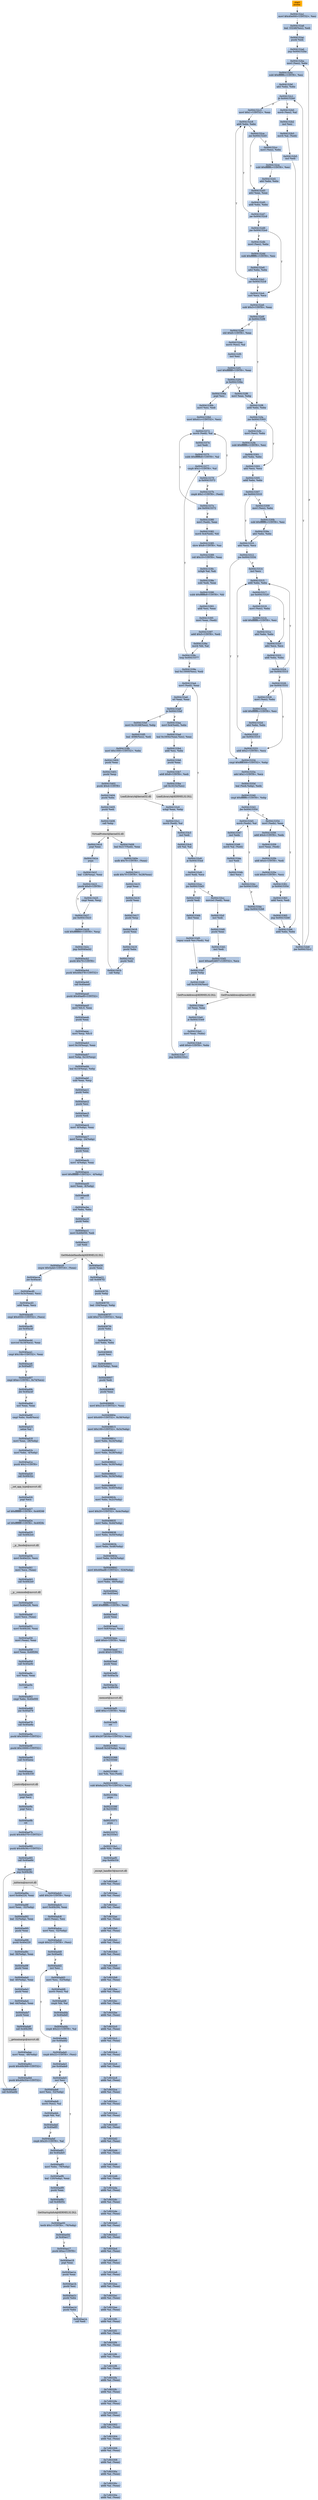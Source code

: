 digraph G {
node[shape=rectangle,style=filled,fillcolor=lightsteelblue,color=lightsteelblue]
bgcolor="transparent"
a0x004152a0pusha_[label="start\npusha ",fillcolor="orange",color="lightgrey"];
a0x004152a1movl_0x40e000UINT32_esi[label="0x004152a1\nmovl $0x40e000<UINT32>, %esi"];
a0x004152a6leal__53248esi__edi[label="0x004152a6\nleal -53248(%esi), %edi"];
a0x004152acpushl_edi[label="0x004152ac\npushl %edi"];
a0x004152adjmp_0x004152ba[label="0x004152ad\njmp 0x004152ba"];
a0x004152bamovl_esi__ebx[label="0x004152ba\nmovl (%esi), %ebx"];
a0x004152bcsubl_0xfffffffcUINT8_esi[label="0x004152bc\nsubl $0xfffffffc<UINT8>, %esi"];
a0x004152bfadcl_ebx_ebx[label="0x004152bf\nadcl %ebx, %ebx"];
a0x004152c1jb_0x004152b0[label="0x004152c1\njb 0x004152b0"];
a0x004152b0movb_esi__al[label="0x004152b0\nmovb (%esi), %al"];
a0x004152b2incl_esi[label="0x004152b2\nincl %esi"];
a0x004152b3movb_al_edi_[label="0x004152b3\nmovb %al, (%edi)"];
a0x004152b5incl_edi[label="0x004152b5\nincl %edi"];
a0x004152b6addl_ebx_ebx[label="0x004152b6\naddl %ebx, %ebx"];
a0x004152b8jne_0x004152c1[label="0x004152b8\njne 0x004152c1"];
a0x004152c3movl_0x1UINT32_eax[label="0x004152c3\nmovl $0x1<UINT32>, %eax"];
a0x004152c8addl_ebx_ebx[label="0x004152c8\naddl %ebx, %ebx"];
a0x004152cajne_0x004152d3[label="0x004152ca\njne 0x004152d3"];
a0x004152d3adcl_eax_eax[label="0x004152d3\nadcl %eax, %eax"];
a0x004152d5addl_ebx_ebx[label="0x004152d5\naddl %ebx, %ebx"];
a0x004152d7jae_0x004152c8[label="0x004152d7\njae 0x004152c8"];
a0x004152d9jne_0x004152e4[label="0x004152d9\njne 0x004152e4"];
a0x004152e4xorl_ecx_ecx[label="0x004152e4\nxorl %ecx, %ecx"];
a0x004152e6subl_0x3UINT8_eax[label="0x004152e6\nsubl $0x3<UINT8>, %eax"];
a0x004152e9jb_0x004152f8[label="0x004152e9\njb 0x004152f8"];
a0x004152ebshll_0x8UINT8_eax[label="0x004152eb\nshll $0x8<UINT8>, %eax"];
a0x004152eemovb_esi__al[label="0x004152ee\nmovb (%esi), %al"];
a0x004152f0incl_esi[label="0x004152f0\nincl %esi"];
a0x004152f1xorl_0xffffffffUINT8_eax[label="0x004152f1\nxorl $0xffffffff<UINT8>, %eax"];
a0x004152f4je_0x0041536a[label="0x004152f4\nje 0x0041536a"];
a0x004152f6movl_eax_ebp[label="0x004152f6\nmovl %eax, %ebp"];
a0x004152f8addl_ebx_ebx[label="0x004152f8\naddl %ebx, %ebx"];
a0x004152fajne_0x00415303[label="0x004152fa\njne 0x00415303"];
a0x00415303adcl_ecx_ecx[label="0x00415303\nadcl %ecx, %ecx"];
a0x00415305addl_ebx_ebx[label="0x00415305\naddl %ebx, %ebx"];
a0x00415307jne_0x00415310[label="0x00415307\njne 0x00415310"];
a0x00415310adcl_ecx_ecx[label="0x00415310\nadcl %ecx, %ecx"];
a0x00415312jne_0x00415334[label="0x00415312\njne 0x00415334"];
a0x00415334cmpl_0xfffff300UINT32_ebp[label="0x00415334\ncmpl $0xfffff300<UINT32>, %ebp"];
a0x0041533aadcl_0x1UINT8_ecx[label="0x0041533a\nadcl $0x1<UINT8>, %ecx"];
a0x0041533dleal_ediebp__edx[label="0x0041533d\nleal (%edi,%ebp), %edx"];
a0x00415340cmpl_0xfffffffcUINT8_ebp[label="0x00415340\ncmpl $0xfffffffc<UINT8>, %ebp"];
a0x00415343jbe_0x00415354[label="0x00415343\njbe 0x00415354"];
a0x00415354movl_edx__eax[label="0x00415354\nmovl (%edx), %eax"];
a0x00415356addl_0x4UINT8_edx[label="0x00415356\naddl $0x4<UINT8>, %edx"];
a0x00415359movl_eax_edi_[label="0x00415359\nmovl %eax, (%edi)"];
a0x0041535baddl_0x4UINT8_edi[label="0x0041535b\naddl $0x4<UINT8>, %edi"];
a0x0041535esubl_0x4UINT8_ecx[label="0x0041535e\nsubl $0x4<UINT8>, %ecx"];
a0x00415361ja_0x00415354[label="0x00415361\nja 0x00415354"];
a0x00415363addl_ecx_edi[label="0x00415363\naddl %ecx, %edi"];
a0x00415365jmp_0x004152b6[label="0x00415365\njmp 0x004152b6"];
a0x00415309movl_esi__ebx[label="0x00415309\nmovl (%esi), %ebx"];
a0x0041530bsubl_0xfffffffcUINT8_esi[label="0x0041530b\nsubl $0xfffffffc<UINT8>, %esi"];
a0x0041530eadcl_ebx_ebx[label="0x0041530e\nadcl %ebx, %ebx"];
a0x004152ccmovl_esi__ebx[label="0x004152cc\nmovl (%esi), %ebx"];
a0x004152cesubl_0xfffffffcUINT8_esi[label="0x004152ce\nsubl $0xfffffffc<UINT8>, %esi"];
a0x004152d1adcl_ebx_ebx[label="0x004152d1\nadcl %ebx, %ebx"];
a0x00415314incl_ecx[label="0x00415314\nincl %ecx"];
a0x00415315addl_ebx_ebx[label="0x00415315\naddl %ebx, %ebx"];
a0x00415317jne_0x00415320[label="0x00415317\njne 0x00415320"];
a0x00415320adcl_ecx_ecx[label="0x00415320\nadcl %ecx, %ecx"];
a0x00415322addl_ebx_ebx[label="0x00415322\naddl %ebx, %ebx"];
a0x00415324jae_0x00415315[label="0x00415324\njae 0x00415315"];
a0x00415326jne_0x00415331[label="0x00415326\njne 0x00415331"];
a0x00415331addl_0x2UINT8_ecx[label="0x00415331\naddl $0x2<UINT8>, %ecx"];
a0x004152dbmovl_esi__ebx[label="0x004152db\nmovl (%esi), %ebx"];
a0x004152ddsubl_0xfffffffcUINT8_esi[label="0x004152dd\nsubl $0xfffffffc<UINT8>, %esi"];
a0x004152e0adcl_ebx_ebx[label="0x004152e0\nadcl %ebx, %ebx"];
a0x004152e2jae_0x004152c8[label="0x004152e2\njae 0x004152c8"];
a0x00415319movl_esi__ebx[label="0x00415319\nmovl (%esi), %ebx"];
a0x0041531bsubl_0xfffffffcUINT8_esi[label="0x0041531b\nsubl $0xfffffffc<UINT8>, %esi"];
a0x0041531eadcl_ebx_ebx[label="0x0041531e\nadcl %ebx, %ebx"];
a0x004152fcmovl_esi__ebx[label="0x004152fc\nmovl (%esi), %ebx"];
a0x004152fesubl_0xfffffffcUINT8_esi[label="0x004152fe\nsubl $0xfffffffc<UINT8>, %esi"];
a0x00415301adcl_ebx_ebx[label="0x00415301\nadcl %ebx, %ebx"];
a0x00415328movl_esi__ebx[label="0x00415328\nmovl (%esi), %ebx"];
a0x0041532asubl_0xfffffffcUINT8_esi[label="0x0041532a\nsubl $0xfffffffc<UINT8>, %esi"];
a0x0041532dadcl_ebx_ebx[label="0x0041532d\nadcl %ebx, %ebx"];
a0x0041532fjae_0x00415315[label="0x0041532f\njae 0x00415315"];
a0x00415345movb_edx__al[label="0x00415345\nmovb (%edx), %al"];
a0x00415347incl_edx[label="0x00415347\nincl %edx"];
a0x00415348movb_al_edi_[label="0x00415348\nmovb %al, (%edi)"];
a0x0041534aincl_edi[label="0x0041534a\nincl %edi"];
a0x0041534bdecl_ecx[label="0x0041534b\ndecl %ecx"];
a0x0041534cjne_0x00415345[label="0x0041534c\njne 0x00415345"];
a0x0041534ejmp_0x004152b6[label="0x0041534e\njmp 0x004152b6"];
a0x0041536apopl_esi[label="0x0041536a\npopl %esi"];
a0x0041536bmovl_esi_edi[label="0x0041536b\nmovl %esi, %edi"];
a0x0041536dmovl_0x41cUINT32_ecx[label="0x0041536d\nmovl $0x41c<UINT32>, %ecx"];
a0x00415372movb_edi__al[label="0x00415372\nmovb (%edi), %al"];
a0x00415374incl_edi[label="0x00415374\nincl %edi"];
a0x00415375subb_0xffffffe8UINT8_al[label="0x00415375\nsubb $0xffffffe8<UINT8>, %al"];
a0x00415377cmpb_0x1UINT8_al[label="0x00415377\ncmpb $0x1<UINT8>, %al"];
a0x00415379ja_0x00415372[label="0x00415379\nja 0x00415372"];
a0x0041537bcmpb_0x1UINT8_edi_[label="0x0041537b\ncmpb $0x1<UINT8>, (%edi)"];
a0x0041537ejne_0x00415372[label="0x0041537e\njne 0x00415372"];
a0x00415380movl_edi__eax[label="0x00415380\nmovl (%edi), %eax"];
a0x00415382movb_0x4edi__bl[label="0x00415382\nmovb 0x4(%edi), %bl"];
a0x00415385shrw_0x8UINT8_ax[label="0x00415385\nshrw $0x8<UINT8>, %ax"];
a0x00415389roll_0x10UINT8_eax[label="0x00415389\nroll $0x10<UINT8>, %eax"];
a0x0041538cxchgb_al_ah[label="0x0041538c\nxchgb %al, %ah"];
a0x0041538esubl_edi_eax[label="0x0041538e\nsubl %edi, %eax"];
a0x00415390subb_0xffffffe8UINT8_bl[label="0x00415390\nsubb $0xffffffe8<UINT8>, %bl"];
a0x00415393addl_esi_eax[label="0x00415393\naddl %esi, %eax"];
a0x00415395movl_eax_edi_[label="0x00415395\nmovl %eax, (%edi)"];
a0x00415397addl_0x5UINT8_edi[label="0x00415397\naddl $0x5<UINT8>, %edi"];
a0x0041539amovb_bl_al[label="0x0041539a\nmovb %bl, %al"];
a0x0041539cloop_0x00415377[label="0x0041539c\nloop 0x00415377"];
a0x0041539eleal_0x13000esi__edi[label="0x0041539e\nleal 0x13000(%esi), %edi"];
a0x004153a4movl_edi__eax[label="0x004153a4\nmovl (%edi), %eax"];
a0x004153a6orl_eax_eax[label="0x004153a6\norl %eax, %eax"];
a0x004153a8je_0x004153ef[label="0x004153a8\nje 0x004153ef"];
a0x004153aamovl_0x4edi__ebx[label="0x004153aa\nmovl 0x4(%edi), %ebx"];
a0x004153adleal_0x1604ceaxesi__eax[label="0x004153ad\nleal 0x1604c(%eax,%esi), %eax"];
a0x004153b4addl_esi_ebx[label="0x004153b4\naddl %esi, %ebx"];
a0x004153b6pushl_eax[label="0x004153b6\npushl %eax"];
a0x004153b7addl_0x8UINT8_edi[label="0x004153b7\naddl $0x8<UINT8>, %edi"];
a0x004153bacall_0x1615cesi_[label="0x004153ba\ncall 0x1615c(%esi)"];
LoadLibraryA_kernel32_dll[label="LoadLibraryA@kernel32.dll",fillcolor="lightgrey",color="lightgrey"];
a0x004153c0xchgl_eax_ebp[label="0x004153c0\nxchgl %eax, %ebp"];
a0x004153c1movb_edi__al[label="0x004153c1\nmovb (%edi), %al"];
a0x004153c3incl_edi[label="0x004153c3\nincl %edi"];
a0x004153c4orb_al_al[label="0x004153c4\norb %al, %al"];
a0x004153c6je_0x004153a4[label="0x004153c6\nje 0x004153a4"];
a0x004153c8movl_edi_ecx[label="0x004153c8\nmovl %edi, %ecx"];
a0x004153cajns_0x004153d3[label="0x004153ca\njns 0x004153d3"];
a0x004153d3pushl_edi[label="0x004153d3\npushl %edi"];
a0x004153d4decl_eax[label="0x004153d4\ndecl %eax"];
a0x004153d5repnz_scasb_es_edi__al[label="0x004153d5\nrepnz scasb %es:(%edi), %al"];
a0x004153d7pushl_ebp[label="0x004153d7\npushl %ebp"];
a0x004153d8call_0x16164esi_[label="0x004153d8\ncall 0x16164(%esi)"];
GetProcAddress_kernel32_dll[label="GetProcAddress@kernel32.dll",fillcolor="lightgrey",color="lightgrey"];
a0x004153deorl_eax_eax[label="0x004153de\norl %eax, %eax"];
a0x004153e0je_0x004153e9[label="0x004153e0\nje 0x004153e9"];
a0x004153e2movl_eax_ebx_[label="0x004153e2\nmovl %eax, (%ebx)"];
a0x004153e4addl_0x4UINT8_ebx[label="0x004153e4\naddl $0x4<UINT8>, %ebx"];
a0x004153e7jmp_0x004153c1[label="0x004153e7\njmp 0x004153c1"];
GetProcAddress_KERNEL32_DLL[label="GetProcAddress@KERNEL32.DLL",fillcolor="lightgrey",color="lightgrey"];
LoadLibraryA_KERNEL32_DLL[label="LoadLibraryA@KERNEL32.DLL",fillcolor="lightgrey",color="lightgrey"];
a0x004153ccmovzwl_edi__eax[label="0x004153cc\nmovzwl (%edi), %eax"];
a0x004153cfincl_edi[label="0x004153cf\nincl %edi"];
a0x004153d0pushl_eax[label="0x004153d0\npushl %eax"];
a0x004153d1incl_edi[label="0x004153d1\nincl %edi"];
a0x004153d2movl_0xaef24857UINT32_ecx[label="0x004153d2\nmovl $0xaef24857<UINT32>, %ecx"];
a0x004153efmovl_0x16168esi__ebp[label="0x004153ef\nmovl 0x16168(%esi), %ebp"];
a0x004153f5leal__4096esi__edi[label="0x004153f5\nleal -4096(%esi), %edi"];
a0x004153fbmovl_0x1000UINT32_ebx[label="0x004153fb\nmovl $0x1000<UINT32>, %ebx"];
a0x00415400pushl_eax[label="0x00415400\npushl %eax"];
a0x00415401pushl_esp[label="0x00415401\npushl %esp"];
a0x00415402pushl_0x4UINT8[label="0x00415402\npushl $0x4<UINT8>"];
a0x00415404pushl_ebx[label="0x00415404\npushl %ebx"];
a0x00415405pushl_edi[label="0x00415405\npushl %edi"];
a0x00415406call_ebp[label="0x00415406\ncall %ebp"];
VirtualProtect_kernel32_dll[label="VirtualProtect@kernel32.dll",fillcolor="lightgrey",color="lightgrey"];
a0x00415408leal_0x217edi__eax[label="0x00415408\nleal 0x217(%edi), %eax"];
a0x0041540eandb_0x7fUINT8_eax_[label="0x0041540e\nandb $0x7f<UINT8>, (%eax)"];
a0x00415411andb_0x7fUINT8_0x28eax_[label="0x00415411\nandb $0x7f<UINT8>, 0x28(%eax)"];
a0x00415415popl_eax[label="0x00415415\npopl %eax"];
a0x00415416pushl_eax[label="0x00415416\npushl %eax"];
a0x00415417pushl_esp[label="0x00415417\npushl %esp"];
a0x00415418pushl_eax[label="0x00415418\npushl %eax"];
a0x00415419pushl_ebx[label="0x00415419\npushl %ebx"];
a0x0041541apushl_edi[label="0x0041541a\npushl %edi"];
a0x0041541bcall_ebp[label="0x0041541b\ncall %ebp"];
a0x0041541dpopl_eax[label="0x0041541d\npopl %eax"];
a0x0041541epopa_[label="0x0041541e\npopa "];
a0x0041541fleal__128esp__eax[label="0x0041541f\nleal -128(%esp), %eax"];
a0x00415423pushl_0x0UINT8[label="0x00415423\npushl $0x0<UINT8>"];
a0x00415425cmpl_eax_esp[label="0x00415425\ncmpl %eax, %esp"];
a0x00415427jne_0x00415423[label="0x00415427\njne 0x00415423"];
a0x00415429subl_0xffffff80UINT8_esp[label="0x00415429\nsubl $0xffffff80<UINT8>, %esp"];
a0x0041542cjmp_0x0040acb2[label="0x0041542c\njmp 0x0040acb2"];
a0x0040acb2pushl_0x70UINT8[label="0x0040acb2\npushl $0x70<UINT8>"];
a0x0040acb4pushl_0x40b378UINT32[label="0x0040acb4\npushl $0x40b378<UINT32>"];
a0x0040acb9call_0x40aea0[label="0x0040acb9\ncall 0x40aea0"];
a0x0040aea0pushl_0x40aef0UINT32[label="0x0040aea0\npushl $0x40aef0<UINT32>"];
a0x0040aea5movl_fs_0_eax[label="0x0040aea5\nmovl %fs:0, %eax"];
a0x0040aeabpushl_eax[label="0x0040aeab\npushl %eax"];
a0x0040aeacmovl_esp_fs_0[label="0x0040aeac\nmovl %esp, %fs:0"];
a0x0040aeb3movl_0x10esp__eax[label="0x0040aeb3\nmovl 0x10(%esp), %eax"];
a0x0040aeb7movl_ebp_0x10esp_[label="0x0040aeb7\nmovl %ebp, 0x10(%esp)"];
a0x0040aebbleal_0x10esp__ebp[label="0x0040aebb\nleal 0x10(%esp), %ebp"];
a0x0040aebfsubl_eax_esp[label="0x0040aebf\nsubl %eax, %esp"];
a0x0040aec1pushl_ebx[label="0x0040aec1\npushl %ebx"];
a0x0040aec2pushl_esi[label="0x0040aec2\npushl %esi"];
a0x0040aec3pushl_edi[label="0x0040aec3\npushl %edi"];
a0x0040aec4movl__8ebp__eax[label="0x0040aec4\nmovl -8(%ebp), %eax"];
a0x0040aec7movl_esp__24ebp_[label="0x0040aec7\nmovl %esp, -24(%ebp)"];
a0x0040aecapushl_eax[label="0x0040aeca\npushl %eax"];
a0x0040aecbmovl__4ebp__eax[label="0x0040aecb\nmovl -4(%ebp), %eax"];
a0x0040aecemovl_0xffffffffUINT32__4ebp_[label="0x0040aece\nmovl $0xffffffff<UINT32>, -4(%ebp)"];
a0x0040aed5movl_eax__8ebp_[label="0x0040aed5\nmovl %eax, -8(%ebp)"];
a0x0040aed8ret[label="0x0040aed8\nret"];
a0x0040acbexorl_ebx_ebx[label="0x0040acbe\nxorl %ebx, %ebx"];
a0x0040acc0pushl_ebx[label="0x0040acc0\npushl %ebx"];
a0x0040acc1movl_0x40b050_edi[label="0x0040acc1\nmovl 0x40b050, %edi"];
a0x0040acc7call_edi[label="0x0040acc7\ncall %edi"];
GetModuleHandleA_KERNEL32_DLL[label="GetModuleHandleA@KERNEL32.DLL",fillcolor="lightgrey",color="lightgrey"];
a0x0040acc9cmpw_0x5a4dUINT16_eax_[label="0x0040acc9\ncmpw $0x5a4d<UINT16>, (%eax)"];
a0x0040accejne_0x40acef[label="0x0040acce\njne 0x40acef"];
a0x0040acd0movl_0x3ceax__ecx[label="0x0040acd0\nmovl 0x3c(%eax), %ecx"];
a0x0040acd3addl_eax_ecx[label="0x0040acd3\naddl %eax, %ecx"];
a0x0040acd5cmpl_0x4550UINT32_ecx_[label="0x0040acd5\ncmpl $0x4550<UINT32>, (%ecx)"];
a0x0040acdbjne_0x40acef[label="0x0040acdb\njne 0x40acef"];
a0x0040acddmovzwl_0x18ecx__eax[label="0x0040acdd\nmovzwl 0x18(%ecx), %eax"];
a0x0040ace1cmpl_0x10bUINT32_eax[label="0x0040ace1\ncmpl $0x10b<UINT32>, %eax"];
a0x0040ace6je_0x40ad07[label="0x0040ace6\nje 0x40ad07"];
a0x0040ad07cmpl_0xeUINT8_0x74ecx_[label="0x0040ad07\ncmpl $0xe<UINT8>, 0x74(%ecx)"];
a0x0040ad0bjbe_0x40acef[label="0x0040ad0b\njbe 0x40acef"];
a0x0040ad0dxorl_eax_eax[label="0x0040ad0d\nxorl %eax, %eax"];
a0x0040ad0fcmpl_ebx_0xe8ecx_[label="0x0040ad0f\ncmpl %ebx, 0xe8(%ecx)"];
a0x0040ad15setne_al[label="0x0040ad15\nsetne %al"];
a0x0040ad18movl_eax__28ebp_[label="0x0040ad18\nmovl %eax, -28(%ebp)"];
a0x0040ad1bmovl_ebx__4ebp_[label="0x0040ad1b\nmovl %ebx, -4(%ebp)"];
a0x0040ad1epushl_0x2UINT8[label="0x0040ad1e\npushl $0x2<UINT8>"];
a0x0040ad20call_0x40b32c[label="0x0040ad20\ncall 0x40b32c"];
a__set_app_type_msvcrt_dll[label="__set_app_type@msvcrt.dll",fillcolor="lightgrey",color="lightgrey"];
a0x0040ad26popl_ecx[label="0x0040ad26\npopl %ecx"];
a0x0040ad27orl_0xffffffffUINT8_0x40f298[label="0x0040ad27\norl $0xffffffff<UINT8>, 0x40f298"];
a0x0040ad2eorl_0xffffffffUINT8_0x40f29c[label="0x0040ad2e\norl $0xffffffff<UINT8>, 0x40f29c"];
a0x0040ad35call_0x40b2e4[label="0x0040ad35\ncall 0x40b2e4"];
a__p__fmode_msvcrt_dll[label="__p__fmode@msvcrt.dll",fillcolor="lightgrey",color="lightgrey"];
a0x0040ad3bmovl_0x40e22c_ecx[label="0x0040ad3b\nmovl 0x40e22c, %ecx"];
a0x0040ad41movl_ecx_eax_[label="0x0040ad41\nmovl %ecx, (%eax)"];
a0x0040ad43call_0x40b2e0[label="0x0040ad43\ncall 0x40b2e0"];
a__p__commode_msvcrt_dll[label="__p__commode@msvcrt.dll",fillcolor="lightgrey",color="lightgrey"];
a0x0040ad49movl_0x40e228_ecx[label="0x0040ad49\nmovl 0x40e228, %ecx"];
a0x0040ad4fmovl_ecx_eax_[label="0x0040ad4f\nmovl %ecx, (%eax)"];
a0x0040ad51movl_0x40b2dc_eax[label="0x0040ad51\nmovl 0x40b2dc, %eax"];
a0x0040ad56movl_eax__eax[label="0x0040ad56\nmovl (%eax), %eax"];
a0x0040ad58movl_eax_0x40f294[label="0x0040ad58\nmovl %eax, 0x40f294"];
a0x0040ad5dcall_0x40ae9c[label="0x0040ad5d\ncall 0x40ae9c"];
a0x0040ae9cxorl_eax_eax[label="0x0040ae9c\nxorl %eax, %eax"];
a0x0040ae9eret[label="0x0040ae9e\nret"];
a0x0040ad62cmpl_ebx_0x40e000[label="0x0040ad62\ncmpl %ebx, 0x40e000"];
a0x0040ad68jne_0x40ad76[label="0x0040ad68\njne 0x40ad76"];
a0x0040ad76call_0x40ae8a[label="0x0040ad76\ncall 0x40ae8a"];
a0x0040ae8apushl_0x30000UINT32[label="0x0040ae8a\npushl $0x30000<UINT32>"];
a0x0040ae8fpushl_0x10000UINT32[label="0x0040ae8f\npushl $0x10000<UINT32>"];
a0x0040ae94call_0x40aeea[label="0x0040ae94\ncall 0x40aeea"];
a0x0040aeeajmp_0x40b330[label="0x0040aeea\njmp 0x40b330"];
a_controlfp_msvcrt_dll[label="_controlfp@msvcrt.dll",fillcolor="lightgrey",color="lightgrey"];
a0x0040ae99popl_ecx[label="0x0040ae99\npopl %ecx"];
a0x0040ae9apopl_ecx[label="0x0040ae9a\npopl %ecx"];
a0x0040ae9bret[label="0x0040ae9b\nret"];
a0x0040ad7bpushl_0x40b370UINT32[label="0x0040ad7b\npushl $0x40b370<UINT32>"];
a0x0040ad80pushl_0x40b36cUINT32[label="0x0040ad80\npushl $0x40b36c<UINT32>"];
a0x0040ad85call_0x40ae84[label="0x0040ad85\ncall 0x40ae84"];
a0x0040ae84jmp_0x40b28c[label="0x0040ae84\njmp 0x40b28c"];
a_initterm_msvcrt_dll[label="_initterm@msvcrt.dll",fillcolor="lightgrey",color="lightgrey"];
a0x0040ad8amovl_0x40e224_eax[label="0x0040ad8a\nmovl 0x40e224, %eax"];
a0x0040ad8fmovl_eax__32ebp_[label="0x0040ad8f\nmovl %eax, -32(%ebp)"];
a0x0040ad92leal__32ebp__eax[label="0x0040ad92\nleal -32(%ebp), %eax"];
a0x0040ad95pushl_eax[label="0x0040ad95\npushl %eax"];
a0x0040ad96pushl_0x40e220[label="0x0040ad96\npushl 0x40e220"];
a0x0040ad9cleal__36ebp__eax[label="0x0040ad9c\nleal -36(%ebp), %eax"];
a0x0040ad9fpushl_eax[label="0x0040ad9f\npushl %eax"];
a0x0040ada0leal__40ebp__eax[label="0x0040ada0\nleal -40(%ebp), %eax"];
a0x0040ada3pushl_eax[label="0x0040ada3\npushl %eax"];
a0x0040ada4leal__44ebp__eax[label="0x0040ada4\nleal -44(%ebp), %eax"];
a0x0040ada7pushl_eax[label="0x0040ada7\npushl %eax"];
a0x0040ada8call_0x40b290[label="0x0040ada8\ncall 0x40b290"];
a__getmainargs_msvcrt_dll[label="__getmainargs@msvcrt.dll",fillcolor="lightgrey",color="lightgrey"];
a0x0040adaemovl_eax__48ebp_[label="0x0040adae\nmovl %eax, -48(%ebp)"];
a0x0040adb1pushl_0x40b368UINT32[label="0x0040adb1\npushl $0x40b368<UINT32>"];
a0x0040adb6pushl_0x40b354UINT32[label="0x0040adb6\npushl $0x40b354<UINT32>"];
a0x0040adbbcall_0x40ae84[label="0x0040adbb\ncall 0x40ae84"];
a0x0040adc0addl_0x24UINT8_esp[label="0x0040adc0\naddl $0x24<UINT8>, %esp"];
a0x0040adc3movl_0x40b294_eax[label="0x0040adc3\nmovl 0x40b294, %eax"];
a0x0040adc8movl_eax__esi[label="0x0040adc8\nmovl (%eax), %esi"];
a0x0040adcamovl_esi__52ebp_[label="0x0040adca\nmovl %esi, -52(%ebp)"];
a0x0040adcdcmpb_0x22UINT8_esi_[label="0x0040adcd\ncmpb $0x22<UINT8>, (%esi)"];
a0x0040add0jne_0x40ae0c[label="0x0040add0\njne 0x40ae0c"];
a0x0040add2incl_esi[label="0x0040add2\nincl %esi"];
a0x0040add3movl_esi__52ebp_[label="0x0040add3\nmovl %esi, -52(%ebp)"];
a0x0040add6movb_esi__al[label="0x0040add6\nmovb (%esi), %al"];
a0x0040add8cmpb_bl_al[label="0x0040add8\ncmpb %bl, %al"];
a0x0040addaje_0x40ade0[label="0x0040adda\nje 0x40ade0"];
a0x0040addccmpb_0x22UINT8_al[label="0x0040addc\ncmpb $0x22<UINT8>, %al"];
a0x0040addejne_0x40add2[label="0x0040adde\njne 0x40add2"];
a0x0040ade0cmpb_0x22UINT8_esi_[label="0x0040ade0\ncmpb $0x22<UINT8>, (%esi)"];
a0x0040ade3jne_0x40ade9[label="0x0040ade3\njne 0x40ade9"];
a0x0040ade5incl_esi[label="0x0040ade5\nincl %esi"];
a0x0040ade6movl_esi__52ebp_[label="0x0040ade6\nmovl %esi, -52(%ebp)"];
a0x0040ade9movb_esi__al[label="0x0040ade9\nmovb (%esi), %al"];
a0x0040adebcmpb_bl_al[label="0x0040adeb\ncmpb %bl, %al"];
a0x0040adedje_0x40adf3[label="0x0040aded\nje 0x40adf3"];
a0x0040adefcmpb_0x20UINT8_al[label="0x0040adef\ncmpb $0x20<UINT8>, %al"];
a0x0040adf1jbe_0x40ade5[label="0x0040adf1\njbe 0x40ade5"];
a0x0040adf3movl_ebx__76ebp_[label="0x0040adf3\nmovl %ebx, -76(%ebp)"];
a0x0040adf6leal__120ebp__eax[label="0x0040adf6\nleal -120(%ebp), %eax"];
a0x0040adf9pushl_eax[label="0x0040adf9\npushl %eax"];
a0x0040adfacall_0x40b05c[label="0x0040adfa\ncall 0x40b05c"];
GetStartupInfoA_KERNEL32_DLL[label="GetStartupInfoA@KERNEL32.DLL",fillcolor="lightgrey",color="lightgrey"];
a0x0040ae00testb_0x1UINT8__76ebp_[label="0x0040ae00\ntestb $0x1<UINT8>, -76(%ebp)"];
a0x0040ae04je_0x40ae17[label="0x0040ae04\nje 0x40ae17"];
a0x0040ae17pushl_0xaUINT8[label="0x0040ae17\npushl $0xa<UINT8>"];
a0x0040ae19popl_eax[label="0x0040ae19\npopl %eax"];
a0x0040ae1apushl_eax[label="0x0040ae1a\npushl %eax"];
a0x0040ae1bpushl_esi[label="0x0040ae1b\npushl %esi"];
a0x0040ae1cpushl_ebx[label="0x0040ae1c\npushl %ebx"];
a0x0040ae1dpushl_ebx[label="0x0040ae1d\npushl %ebx"];
a0x0040ae1ecall_edi[label="0x0040ae1e\ncall %edi"];
a0x0040ae20pushl_eax[label="0x0040ae20\npushl %eax"];
a0x0040ae21call_0x4087f2[label="0x0040ae21\ncall 0x4087f2"];
a0x004087f2pushl_ebp[label="0x004087f2\npushl %ebp"];
a0x004087f3leal__104esp__ebp[label="0x004087f3\nleal -104(%esp), %ebp"];
a0x004087f7subl_0x274UINT32_esp[label="0x004087f7\nsubl $0x274<UINT32>, %esp"];
a0x004087fdpushl_ebx[label="0x004087fd\npushl %ebx"];
a0x004087fexorl_ebx_ebx[label="0x004087fe\nxorl %ebx, %ebx"];
a0x00408800pushl_esi[label="0x00408800\npushl %esi"];
a0x00408801leal__524ebp__eax[label="0x00408801\nleal -524(%ebp), %eax"];
a0x00408807pushl_edi[label="0x00408807\npushl %edi"];
a0x00408808pushl_eax[label="0x00408808\npushl %eax"];
a0x00408809movl_0x214UINT32_eax[label="0x00408809\nmovl $0x214<UINT32>, %eax"];
a0x0040880emovl_0x400UINT32_0x38ebp_[label="0x0040880e\nmovl $0x400<UINT32>, 0x38(%ebp)"];
a0x00408815movl_0x100UINT32_0x3cebp_[label="0x00408815\nmovl $0x100<UINT32>, 0x3c(%ebp)"];
a0x0040881cmovl_ebx_0x24ebp_[label="0x0040881c\nmovl %ebx, 0x24(%ebp)"];
a0x0040881fmovl_ebx_0x28ebp_[label="0x0040881f\nmovl %ebx, 0x28(%ebp)"];
a0x00408822movl_ebx_0x30ebp_[label="0x00408822\nmovl %ebx, 0x30(%ebp)"];
a0x00408825movl_ebx_0x34ebp_[label="0x00408825\nmovl %ebx, 0x34(%ebp)"];
a0x00408828movl_ebx_0x40ebp_[label="0x00408828\nmovl %ebx, 0x40(%ebp)"];
a0x0040882bmovl_ebx_0x2cebp_[label="0x0040882b\nmovl %ebx, 0x2c(%ebp)"];
a0x0040882emovl_0x20UINT32_0x4cebp_[label="0x0040882e\nmovl $0x20<UINT32>, 0x4c(%ebp)"];
a0x00408835movl_ebx_0x44ebp_[label="0x00408835\nmovl %ebx, 0x44(%ebp)"];
a0x00408838movl_ebx_0x50ebp_[label="0x00408838\nmovl %ebx, 0x50(%ebp)"];
a0x0040883bmovl_ebx_0x48ebp_[label="0x0040883b\nmovl %ebx, 0x48(%ebp)"];
a0x0040883emovl_ebx_0x54ebp_[label="0x0040883e\nmovl %ebx, 0x54(%ebp)"];
a0x00408841movl_0x40bad8UINT32__524ebp_[label="0x00408841\nmovl $0x40bad8<UINT32>, -524(%ebp)"];
a0x0040884bmovl_ebx__60ebp_[label="0x0040884b\nmovl %ebx, -60(%ebp)"];
a0x0040884ecall_0x403ee2[label="0x0040884e\ncall 0x403ee2"];
a0x00403ee2addl_0xfffffffcUINT8_eax[label="0x00403ee2\naddl $0xfffffffc<UINT8>, %eax"];
a0x00403ee5pushl_eax[label="0x00403ee5\npushl %eax"];
a0x00403ee6movl_0x8esp__eax[label="0x00403ee6\nmovl 0x8(%esp), %eax"];
a0x00403eeaaddl_0x4UINT8_eax[label="0x00403eea\naddl $0x4<UINT8>, %eax"];
a0x00403eedpushl_0x0UINT8[label="0x00403eed\npushl $0x0<UINT8>"];
a0x00403eefpushl_eax[label="0x00403eef\npushl %eax"];
a0x00403ef0call_0x40ac3a[label="0x00403ef0\ncall 0x40ac3a"];
a0x0040ac3ajmp_0x40b30c[label="0x0040ac3a\njmp 0x40b30c"];
memset_msvcrt_dll[label="memset@msvcrt.dll",fillcolor="lightgrey",color="lightgrey"];
a0x00403ef5addl_0xcUINT8_esp[label="0x00403ef5\naddl $0xc<UINT8>, %esp"];
a0x00403ef8ret[label="0x00403ef8\nret"];
a0x0023335esubl_0x2072616aUINT32_eax[label="0x0023335e\nsubl $0x2072616a<UINT32>, %eax"];
a0x00233363boundl_0x2debp__esp[label="0x00233363\nboundl 0x2d(%ebp), %esp"];
a0x00233366jo_0x2333dd[label="0x00233366\njo 0x2333dd"];
a0x00233368insl_dx_es_edi_[label="0x00233368\ninsl %dx, %es:(%edi)"];
a0x00233369subl_0x6a2e3276UINT32_eax[label="0x00233369\nsubl $0x6a2e3276<UINT32>, %eax"];
a0x0023336epopa_[label="0x0023336e\npopa "];
a0x0023336fjb_0x233391[label="0x0023336f\njb 0x233391"];
a0x00233371popa_[label="0x00233371\npopa "];
a0x00233372jae_0x2333e1[label="0x00233372\njae 0x2333e1"];
a0x002333e1addb_bh_ebx_[label="0x002333e1\naddb %bh, (%ebx)"];
a0x0040aef0jmp_0x40b334[label="0x0040aef0\njmp 0x40b334"];
a_except_handler3_msvcrt_dll[label="_except_handler3@msvcrt.dll",fillcolor="lightgrey",color="lightgrey"];
a0x7c9032a8addb_al_eax_[label="0x7c9032a8\naddb %al, (%eax)"];
a0x7c9032aaaddb_al_eax_[label="0x7c9032aa\naddb %al, (%eax)"];
a0x7c9032acaddb_al_eax_[label="0x7c9032ac\naddb %al, (%eax)"];
a0x7c9032aeaddb_al_eax_[label="0x7c9032ae\naddb %al, (%eax)"];
a0x7c9032b0addb_al_eax_[label="0x7c9032b0\naddb %al, (%eax)"];
a0x7c9032b2addb_al_eax_[label="0x7c9032b2\naddb %al, (%eax)"];
a0x7c9032b4addb_al_eax_[label="0x7c9032b4\naddb %al, (%eax)"];
a0x7c9032b6addb_al_eax_[label="0x7c9032b6\naddb %al, (%eax)"];
a0x7c9032b8addb_al_eax_[label="0x7c9032b8\naddb %al, (%eax)"];
a0x7c9032baaddb_al_eax_[label="0x7c9032ba\naddb %al, (%eax)"];
a0x7c9032bcaddb_al_eax_[label="0x7c9032bc\naddb %al, (%eax)"];
a0x7c9032beaddb_al_eax_[label="0x7c9032be\naddb %al, (%eax)"];
a0x7c9032c0addb_al_eax_[label="0x7c9032c0\naddb %al, (%eax)"];
a0x7c9032c2addb_al_eax_[label="0x7c9032c2\naddb %al, (%eax)"];
a0x7c9032c4addb_al_eax_[label="0x7c9032c4\naddb %al, (%eax)"];
a0x7c9032c6addb_al_eax_[label="0x7c9032c6\naddb %al, (%eax)"];
a0x7c9032c8addb_al_eax_[label="0x7c9032c8\naddb %al, (%eax)"];
a0x7c9032caaddb_al_eax_[label="0x7c9032ca\naddb %al, (%eax)"];
a0x7c9032ccaddb_al_eax_[label="0x7c9032cc\naddb %al, (%eax)"];
a0x7c9032ceaddb_al_eax_[label="0x7c9032ce\naddb %al, (%eax)"];
a0x7c9032d0addb_al_eax_[label="0x7c9032d0\naddb %al, (%eax)"];
a0x7c9032d2addb_al_eax_[label="0x7c9032d2\naddb %al, (%eax)"];
a0x7c9032d4addb_al_eax_[label="0x7c9032d4\naddb %al, (%eax)"];
a0x7c9032d6addb_al_eax_[label="0x7c9032d6\naddb %al, (%eax)"];
a0x7c9032d8addb_al_eax_[label="0x7c9032d8\naddb %al, (%eax)"];
a0x7c9032daaddb_al_eax_[label="0x7c9032da\naddb %al, (%eax)"];
a0x7c9032dcaddb_al_eax_[label="0x7c9032dc\naddb %al, (%eax)"];
a0x7c9032deaddb_al_eax_[label="0x7c9032de\naddb %al, (%eax)"];
a0x7c9032e0addb_al_eax_[label="0x7c9032e0\naddb %al, (%eax)"];
a0x7c9032e2addb_al_eax_[label="0x7c9032e2\naddb %al, (%eax)"];
a0x7c9032e4addb_al_eax_[label="0x7c9032e4\naddb %al, (%eax)"];
a0x7c9032e6addb_al_eax_[label="0x7c9032e6\naddb %al, (%eax)"];
a0x7c9032e8addb_al_eax_[label="0x7c9032e8\naddb %al, (%eax)"];
a0x7c9032eaaddb_al_eax_[label="0x7c9032ea\naddb %al, (%eax)"];
a0x7c9032ecaddb_al_eax_[label="0x7c9032ec\naddb %al, (%eax)"];
a0x7c9032eeaddb_al_eax_[label="0x7c9032ee\naddb %al, (%eax)"];
a0x7c9032f0addb_al_eax_[label="0x7c9032f0\naddb %al, (%eax)"];
a0x7c9032f2addb_al_eax_[label="0x7c9032f2\naddb %al, (%eax)"];
a0x7c9032f4addb_al_eax_[label="0x7c9032f4\naddb %al, (%eax)"];
a0x7c9032f6addb_al_eax_[label="0x7c9032f6\naddb %al, (%eax)"];
a0x7c9032f8addb_al_eax_[label="0x7c9032f8\naddb %al, (%eax)"];
a0x7c9032faaddb_al_eax_[label="0x7c9032fa\naddb %al, (%eax)"];
a0x7c9032fcaddb_al_eax_[label="0x7c9032fc\naddb %al, (%eax)"];
a0x7c9032feaddb_al_eax_[label="0x7c9032fe\naddb %al, (%eax)"];
a0x7c903300addb_al_eax_[label="0x7c903300\naddb %al, (%eax)"];
a0x7c903302addb_al_eax_[label="0x7c903302\naddb %al, (%eax)"];
a0x7c903304addb_al_eax_[label="0x7c903304\naddb %al, (%eax)"];
a0x7c903306addb_al_eax_[label="0x7c903306\naddb %al, (%eax)"];
a0x7c903308addb_al_eax_[label="0x7c903308\naddb %al, (%eax)"];
a0x7c90330aaddb_al_eax_[label="0x7c90330a\naddb %al, (%eax)"];
a0x7c90330caddb_al_eax_[label="0x7c90330c\naddb %al, (%eax)"];
a0x7c90330eaddb_al_eax_[label="0x7c90330e\naddb %al, (%eax)"];
a0x004152a0pusha_ -> a0x004152a1movl_0x40e000UINT32_esi [color="#000000"];
a0x004152a1movl_0x40e000UINT32_esi -> a0x004152a6leal__53248esi__edi [color="#000000"];
a0x004152a6leal__53248esi__edi -> a0x004152acpushl_edi [color="#000000"];
a0x004152acpushl_edi -> a0x004152adjmp_0x004152ba [color="#000000"];
a0x004152adjmp_0x004152ba -> a0x004152bamovl_esi__ebx [color="#000000"];
a0x004152bamovl_esi__ebx -> a0x004152bcsubl_0xfffffffcUINT8_esi [color="#000000"];
a0x004152bcsubl_0xfffffffcUINT8_esi -> a0x004152bfadcl_ebx_ebx [color="#000000"];
a0x004152bfadcl_ebx_ebx -> a0x004152c1jb_0x004152b0 [color="#000000"];
a0x004152c1jb_0x004152b0 -> a0x004152b0movb_esi__al [color="#000000",label="T"];
a0x004152b0movb_esi__al -> a0x004152b2incl_esi [color="#000000"];
a0x004152b2incl_esi -> a0x004152b3movb_al_edi_ [color="#000000"];
a0x004152b3movb_al_edi_ -> a0x004152b5incl_edi [color="#000000"];
a0x004152b5incl_edi -> a0x004152b6addl_ebx_ebx [color="#000000"];
a0x004152b6addl_ebx_ebx -> a0x004152b8jne_0x004152c1 [color="#000000"];
a0x004152b8jne_0x004152c1 -> a0x004152c1jb_0x004152b0 [color="#000000",label="T"];
a0x004152c1jb_0x004152b0 -> a0x004152c3movl_0x1UINT32_eax [color="#000000",label="F"];
a0x004152c3movl_0x1UINT32_eax -> a0x004152c8addl_ebx_ebx [color="#000000"];
a0x004152c8addl_ebx_ebx -> a0x004152cajne_0x004152d3 [color="#000000"];
a0x004152cajne_0x004152d3 -> a0x004152d3adcl_eax_eax [color="#000000",label="T"];
a0x004152d3adcl_eax_eax -> a0x004152d5addl_ebx_ebx [color="#000000"];
a0x004152d5addl_ebx_ebx -> a0x004152d7jae_0x004152c8 [color="#000000"];
a0x004152d7jae_0x004152c8 -> a0x004152d9jne_0x004152e4 [color="#000000",label="F"];
a0x004152d9jne_0x004152e4 -> a0x004152e4xorl_ecx_ecx [color="#000000",label="T"];
a0x004152e4xorl_ecx_ecx -> a0x004152e6subl_0x3UINT8_eax [color="#000000"];
a0x004152e6subl_0x3UINT8_eax -> a0x004152e9jb_0x004152f8 [color="#000000"];
a0x004152e9jb_0x004152f8 -> a0x004152ebshll_0x8UINT8_eax [color="#000000",label="F"];
a0x004152ebshll_0x8UINT8_eax -> a0x004152eemovb_esi__al [color="#000000"];
a0x004152eemovb_esi__al -> a0x004152f0incl_esi [color="#000000"];
a0x004152f0incl_esi -> a0x004152f1xorl_0xffffffffUINT8_eax [color="#000000"];
a0x004152f1xorl_0xffffffffUINT8_eax -> a0x004152f4je_0x0041536a [color="#000000"];
a0x004152f4je_0x0041536a -> a0x004152f6movl_eax_ebp [color="#000000",label="F"];
a0x004152f6movl_eax_ebp -> a0x004152f8addl_ebx_ebx [color="#000000"];
a0x004152f8addl_ebx_ebx -> a0x004152fajne_0x00415303 [color="#000000"];
a0x004152fajne_0x00415303 -> a0x00415303adcl_ecx_ecx [color="#000000",label="T"];
a0x00415303adcl_ecx_ecx -> a0x00415305addl_ebx_ebx [color="#000000"];
a0x00415305addl_ebx_ebx -> a0x00415307jne_0x00415310 [color="#000000"];
a0x00415307jne_0x00415310 -> a0x00415310adcl_ecx_ecx [color="#000000",label="T"];
a0x00415310adcl_ecx_ecx -> a0x00415312jne_0x00415334 [color="#000000"];
a0x00415312jne_0x00415334 -> a0x00415334cmpl_0xfffff300UINT32_ebp [color="#000000",label="T"];
a0x00415334cmpl_0xfffff300UINT32_ebp -> a0x0041533aadcl_0x1UINT8_ecx [color="#000000"];
a0x0041533aadcl_0x1UINT8_ecx -> a0x0041533dleal_ediebp__edx [color="#000000"];
a0x0041533dleal_ediebp__edx -> a0x00415340cmpl_0xfffffffcUINT8_ebp [color="#000000"];
a0x00415340cmpl_0xfffffffcUINT8_ebp -> a0x00415343jbe_0x00415354 [color="#000000"];
a0x00415343jbe_0x00415354 -> a0x00415354movl_edx__eax [color="#000000",label="T"];
a0x00415354movl_edx__eax -> a0x00415356addl_0x4UINT8_edx [color="#000000"];
a0x00415356addl_0x4UINT8_edx -> a0x00415359movl_eax_edi_ [color="#000000"];
a0x00415359movl_eax_edi_ -> a0x0041535baddl_0x4UINT8_edi [color="#000000"];
a0x0041535baddl_0x4UINT8_edi -> a0x0041535esubl_0x4UINT8_ecx [color="#000000"];
a0x0041535esubl_0x4UINT8_ecx -> a0x00415361ja_0x00415354 [color="#000000"];
a0x00415361ja_0x00415354 -> a0x00415363addl_ecx_edi [color="#000000",label="F"];
a0x00415363addl_ecx_edi -> a0x00415365jmp_0x004152b6 [color="#000000"];
a0x00415365jmp_0x004152b6 -> a0x004152b6addl_ebx_ebx [color="#000000"];
a0x004152b8jne_0x004152c1 -> a0x004152bamovl_esi__ebx [color="#000000",label="F"];
a0x004152e9jb_0x004152f8 -> a0x004152f8addl_ebx_ebx [color="#000000",label="T"];
a0x00415307jne_0x00415310 -> a0x00415309movl_esi__ebx [color="#000000",label="F"];
a0x00415309movl_esi__ebx -> a0x0041530bsubl_0xfffffffcUINT8_esi [color="#000000"];
a0x0041530bsubl_0xfffffffcUINT8_esi -> a0x0041530eadcl_ebx_ebx [color="#000000"];
a0x0041530eadcl_ebx_ebx -> a0x00415310adcl_ecx_ecx [color="#000000"];
a0x004152cajne_0x004152d3 -> a0x004152ccmovl_esi__ebx [color="#000000",label="F"];
a0x004152ccmovl_esi__ebx -> a0x004152cesubl_0xfffffffcUINT8_esi [color="#000000"];
a0x004152cesubl_0xfffffffcUINT8_esi -> a0x004152d1adcl_ebx_ebx [color="#000000"];
a0x004152d1adcl_ebx_ebx -> a0x004152d3adcl_eax_eax [color="#000000"];
a0x00415312jne_0x00415334 -> a0x00415314incl_ecx [color="#000000",label="F"];
a0x00415314incl_ecx -> a0x00415315addl_ebx_ebx [color="#000000"];
a0x00415315addl_ebx_ebx -> a0x00415317jne_0x00415320 [color="#000000"];
a0x00415317jne_0x00415320 -> a0x00415320adcl_ecx_ecx [color="#000000",label="T"];
a0x00415320adcl_ecx_ecx -> a0x00415322addl_ebx_ebx [color="#000000"];
a0x00415322addl_ebx_ebx -> a0x00415324jae_0x00415315 [color="#000000"];
a0x00415324jae_0x00415315 -> a0x00415315addl_ebx_ebx [color="#000000",label="T"];
a0x00415324jae_0x00415315 -> a0x00415326jne_0x00415331 [color="#000000",label="F"];
a0x00415326jne_0x00415331 -> a0x00415331addl_0x2UINT8_ecx [color="#000000",label="T"];
a0x00415331addl_0x2UINT8_ecx -> a0x00415334cmpl_0xfffff300UINT32_ebp [color="#000000"];
a0x00415361ja_0x00415354 -> a0x00415354movl_edx__eax [color="#000000",label="T"];
a0x004152d9jne_0x004152e4 -> a0x004152dbmovl_esi__ebx [color="#000000",label="F"];
a0x004152dbmovl_esi__ebx -> a0x004152ddsubl_0xfffffffcUINT8_esi [color="#000000"];
a0x004152ddsubl_0xfffffffcUINT8_esi -> a0x004152e0adcl_ebx_ebx [color="#000000"];
a0x004152e0adcl_ebx_ebx -> a0x004152e2jae_0x004152c8 [color="#000000"];
a0x004152e2jae_0x004152c8 -> a0x004152e4xorl_ecx_ecx [color="#000000",label="F"];
a0x00415317jne_0x00415320 -> a0x00415319movl_esi__ebx [color="#000000",label="F"];
a0x00415319movl_esi__ebx -> a0x0041531bsubl_0xfffffffcUINT8_esi [color="#000000"];
a0x0041531bsubl_0xfffffffcUINT8_esi -> a0x0041531eadcl_ebx_ebx [color="#000000"];
a0x0041531eadcl_ebx_ebx -> a0x00415320adcl_ecx_ecx [color="#000000"];
a0x004152fajne_0x00415303 -> a0x004152fcmovl_esi__ebx [color="#000000",label="F"];
a0x004152fcmovl_esi__ebx -> a0x004152fesubl_0xfffffffcUINT8_esi [color="#000000"];
a0x004152fesubl_0xfffffffcUINT8_esi -> a0x00415301adcl_ebx_ebx [color="#000000"];
a0x00415301adcl_ebx_ebx -> a0x00415303adcl_ecx_ecx [color="#000000"];
a0x004152d7jae_0x004152c8 -> a0x004152c8addl_ebx_ebx [color="#000000",label="T"];
a0x00415326jne_0x00415331 -> a0x00415328movl_esi__ebx [color="#000000",label="F"];
a0x00415328movl_esi__ebx -> a0x0041532asubl_0xfffffffcUINT8_esi [color="#000000"];
a0x0041532asubl_0xfffffffcUINT8_esi -> a0x0041532dadcl_ebx_ebx [color="#000000"];
a0x0041532dadcl_ebx_ebx -> a0x0041532fjae_0x00415315 [color="#000000"];
a0x0041532fjae_0x00415315 -> a0x00415331addl_0x2UINT8_ecx [color="#000000",label="F"];
a0x00415343jbe_0x00415354 -> a0x00415345movb_edx__al [color="#000000",label="F"];
a0x00415345movb_edx__al -> a0x00415347incl_edx [color="#000000"];
a0x00415347incl_edx -> a0x00415348movb_al_edi_ [color="#000000"];
a0x00415348movb_al_edi_ -> a0x0041534aincl_edi [color="#000000"];
a0x0041534aincl_edi -> a0x0041534bdecl_ecx [color="#000000"];
a0x0041534bdecl_ecx -> a0x0041534cjne_0x00415345 [color="#000000"];
a0x0041534cjne_0x00415345 -> a0x00415345movb_edx__al [color="#000000",label="T"];
a0x0041534cjne_0x00415345 -> a0x0041534ejmp_0x004152b6 [color="#000000",label="F"];
a0x0041534ejmp_0x004152b6 -> a0x004152b6addl_ebx_ebx [color="#000000"];
a0x004152e2jae_0x004152c8 -> a0x004152c8addl_ebx_ebx [color="#000000",label="T"];
a0x0041532fjae_0x00415315 -> a0x00415315addl_ebx_ebx [color="#000000",label="T"];
a0x004152f4je_0x0041536a -> a0x0041536apopl_esi [color="#000000",label="T"];
a0x0041536apopl_esi -> a0x0041536bmovl_esi_edi [color="#000000"];
a0x0041536bmovl_esi_edi -> a0x0041536dmovl_0x41cUINT32_ecx [color="#000000"];
a0x0041536dmovl_0x41cUINT32_ecx -> a0x00415372movb_edi__al [color="#000000"];
a0x00415372movb_edi__al -> a0x00415374incl_edi [color="#000000"];
a0x00415374incl_edi -> a0x00415375subb_0xffffffe8UINT8_al [color="#000000"];
a0x00415375subb_0xffffffe8UINT8_al -> a0x00415377cmpb_0x1UINT8_al [color="#000000"];
a0x00415377cmpb_0x1UINT8_al -> a0x00415379ja_0x00415372 [color="#000000"];
a0x00415379ja_0x00415372 -> a0x00415372movb_edi__al [color="#000000",label="T"];
a0x00415379ja_0x00415372 -> a0x0041537bcmpb_0x1UINT8_edi_ [color="#000000",label="F"];
a0x0041537bcmpb_0x1UINT8_edi_ -> a0x0041537ejne_0x00415372 [color="#000000"];
a0x0041537ejne_0x00415372 -> a0x00415380movl_edi__eax [color="#000000",label="F"];
a0x00415380movl_edi__eax -> a0x00415382movb_0x4edi__bl [color="#000000"];
a0x00415382movb_0x4edi__bl -> a0x00415385shrw_0x8UINT8_ax [color="#000000"];
a0x00415385shrw_0x8UINT8_ax -> a0x00415389roll_0x10UINT8_eax [color="#000000"];
a0x00415389roll_0x10UINT8_eax -> a0x0041538cxchgb_al_ah [color="#000000"];
a0x0041538cxchgb_al_ah -> a0x0041538esubl_edi_eax [color="#000000"];
a0x0041538esubl_edi_eax -> a0x00415390subb_0xffffffe8UINT8_bl [color="#000000"];
a0x00415390subb_0xffffffe8UINT8_bl -> a0x00415393addl_esi_eax [color="#000000"];
a0x00415393addl_esi_eax -> a0x00415395movl_eax_edi_ [color="#000000"];
a0x00415395movl_eax_edi_ -> a0x00415397addl_0x5UINT8_edi [color="#000000"];
a0x00415397addl_0x5UINT8_edi -> a0x0041539amovb_bl_al [color="#000000"];
a0x0041539amovb_bl_al -> a0x0041539cloop_0x00415377 [color="#000000"];
a0x0041539cloop_0x00415377 -> a0x00415377cmpb_0x1UINT8_al [color="#000000",label="T"];
a0x0041537ejne_0x00415372 -> a0x00415372movb_edi__al [color="#000000",label="T"];
a0x0041539cloop_0x00415377 -> a0x0041539eleal_0x13000esi__edi [color="#000000",label="F"];
a0x0041539eleal_0x13000esi__edi -> a0x004153a4movl_edi__eax [color="#000000"];
a0x004153a4movl_edi__eax -> a0x004153a6orl_eax_eax [color="#000000"];
a0x004153a6orl_eax_eax -> a0x004153a8je_0x004153ef [color="#000000"];
a0x004153a8je_0x004153ef -> a0x004153aamovl_0x4edi__ebx [color="#000000",label="F"];
a0x004153aamovl_0x4edi__ebx -> a0x004153adleal_0x1604ceaxesi__eax [color="#000000"];
a0x004153adleal_0x1604ceaxesi__eax -> a0x004153b4addl_esi_ebx [color="#000000"];
a0x004153b4addl_esi_ebx -> a0x004153b6pushl_eax [color="#000000"];
a0x004153b6pushl_eax -> a0x004153b7addl_0x8UINT8_edi [color="#000000"];
a0x004153b7addl_0x8UINT8_edi -> a0x004153bacall_0x1615cesi_ [color="#000000"];
a0x004153bacall_0x1615cesi_ -> LoadLibraryA_kernel32_dll [color="#000000"];
LoadLibraryA_kernel32_dll -> a0x004153c0xchgl_eax_ebp [color="#000000"];
a0x004153c0xchgl_eax_ebp -> a0x004153c1movb_edi__al [color="#000000"];
a0x004153c1movb_edi__al -> a0x004153c3incl_edi [color="#000000"];
a0x004153c3incl_edi -> a0x004153c4orb_al_al [color="#000000"];
a0x004153c4orb_al_al -> a0x004153c6je_0x004153a4 [color="#000000"];
a0x004153c6je_0x004153a4 -> a0x004153c8movl_edi_ecx [color="#000000",label="F"];
a0x004153c8movl_edi_ecx -> a0x004153cajns_0x004153d3 [color="#000000"];
a0x004153cajns_0x004153d3 -> a0x004153d3pushl_edi [color="#000000",label="T"];
a0x004153d3pushl_edi -> a0x004153d4decl_eax [color="#000000"];
a0x004153d4decl_eax -> a0x004153d5repnz_scasb_es_edi__al [color="#000000"];
a0x004153d5repnz_scasb_es_edi__al -> a0x004153d7pushl_ebp [color="#000000"];
a0x004153d7pushl_ebp -> a0x004153d8call_0x16164esi_ [color="#000000"];
a0x004153d8call_0x16164esi_ -> GetProcAddress_kernel32_dll [color="#000000"];
GetProcAddress_kernel32_dll -> a0x004153deorl_eax_eax [color="#000000"];
a0x004153deorl_eax_eax -> a0x004153e0je_0x004153e9 [color="#000000"];
a0x004153e0je_0x004153e9 -> a0x004153e2movl_eax_ebx_ [color="#000000",label="F"];
a0x004153e2movl_eax_ebx_ -> a0x004153e4addl_0x4UINT8_ebx [color="#000000"];
a0x004153e4addl_0x4UINT8_ebx -> a0x004153e7jmp_0x004153c1 [color="#000000"];
a0x004153e7jmp_0x004153c1 -> a0x004153c1movb_edi__al [color="#000000"];
a0x004153d8call_0x16164esi_ -> GetProcAddress_KERNEL32_DLL [color="#000000"];
GetProcAddress_KERNEL32_DLL -> a0x004153deorl_eax_eax [color="#000000"];
a0x004153c6je_0x004153a4 -> a0x004153a4movl_edi__eax [color="#000000",label="T"];
a0x004153bacall_0x1615cesi_ -> LoadLibraryA_KERNEL32_DLL [color="#000000"];
LoadLibraryA_KERNEL32_DLL -> a0x004153c0xchgl_eax_ebp [color="#000000"];
a0x004153cajns_0x004153d3 -> a0x004153ccmovzwl_edi__eax [color="#000000",label="F"];
a0x004153ccmovzwl_edi__eax -> a0x004153cfincl_edi [color="#000000"];
a0x004153cfincl_edi -> a0x004153d0pushl_eax [color="#000000"];
a0x004153d0pushl_eax -> a0x004153d1incl_edi [color="#000000"];
a0x004153d1incl_edi -> a0x004153d2movl_0xaef24857UINT32_ecx [color="#000000"];
a0x004153d2movl_0xaef24857UINT32_ecx -> a0x004153d7pushl_ebp [color="#000000"];
a0x004153a8je_0x004153ef -> a0x004153efmovl_0x16168esi__ebp [color="#000000",label="T"];
a0x004153efmovl_0x16168esi__ebp -> a0x004153f5leal__4096esi__edi [color="#000000"];
a0x004153f5leal__4096esi__edi -> a0x004153fbmovl_0x1000UINT32_ebx [color="#000000"];
a0x004153fbmovl_0x1000UINT32_ebx -> a0x00415400pushl_eax [color="#000000"];
a0x00415400pushl_eax -> a0x00415401pushl_esp [color="#000000"];
a0x00415401pushl_esp -> a0x00415402pushl_0x4UINT8 [color="#000000"];
a0x00415402pushl_0x4UINT8 -> a0x00415404pushl_ebx [color="#000000"];
a0x00415404pushl_ebx -> a0x00415405pushl_edi [color="#000000"];
a0x00415405pushl_edi -> a0x00415406call_ebp [color="#000000"];
a0x00415406call_ebp -> VirtualProtect_kernel32_dll [color="#000000"];
VirtualProtect_kernel32_dll -> a0x00415408leal_0x217edi__eax [color="#000000"];
a0x00415408leal_0x217edi__eax -> a0x0041540eandb_0x7fUINT8_eax_ [color="#000000"];
a0x0041540eandb_0x7fUINT8_eax_ -> a0x00415411andb_0x7fUINT8_0x28eax_ [color="#000000"];
a0x00415411andb_0x7fUINT8_0x28eax_ -> a0x00415415popl_eax [color="#000000"];
a0x00415415popl_eax -> a0x00415416pushl_eax [color="#000000"];
a0x00415416pushl_eax -> a0x00415417pushl_esp [color="#000000"];
a0x00415417pushl_esp -> a0x00415418pushl_eax [color="#000000"];
a0x00415418pushl_eax -> a0x00415419pushl_ebx [color="#000000"];
a0x00415419pushl_ebx -> a0x0041541apushl_edi [color="#000000"];
a0x0041541apushl_edi -> a0x0041541bcall_ebp [color="#000000"];
a0x0041541bcall_ebp -> VirtualProtect_kernel32_dll [color="#000000"];
VirtualProtect_kernel32_dll -> a0x0041541dpopl_eax [color="#000000"];
a0x0041541dpopl_eax -> a0x0041541epopa_ [color="#000000"];
a0x0041541epopa_ -> a0x0041541fleal__128esp__eax [color="#000000"];
a0x0041541fleal__128esp__eax -> a0x00415423pushl_0x0UINT8 [color="#000000"];
a0x00415423pushl_0x0UINT8 -> a0x00415425cmpl_eax_esp [color="#000000"];
a0x00415425cmpl_eax_esp -> a0x00415427jne_0x00415423 [color="#000000"];
a0x00415427jne_0x00415423 -> a0x00415423pushl_0x0UINT8 [color="#000000",label="T"];
a0x00415427jne_0x00415423 -> a0x00415429subl_0xffffff80UINT8_esp [color="#000000",label="F"];
a0x00415429subl_0xffffff80UINT8_esp -> a0x0041542cjmp_0x0040acb2 [color="#000000"];
a0x0041542cjmp_0x0040acb2 -> a0x0040acb2pushl_0x70UINT8 [color="#000000"];
a0x0040acb2pushl_0x70UINT8 -> a0x0040acb4pushl_0x40b378UINT32 [color="#000000"];
a0x0040acb4pushl_0x40b378UINT32 -> a0x0040acb9call_0x40aea0 [color="#000000"];
a0x0040acb9call_0x40aea0 -> a0x0040aea0pushl_0x40aef0UINT32 [color="#000000"];
a0x0040aea0pushl_0x40aef0UINT32 -> a0x0040aea5movl_fs_0_eax [color="#000000"];
a0x0040aea5movl_fs_0_eax -> a0x0040aeabpushl_eax [color="#000000"];
a0x0040aeabpushl_eax -> a0x0040aeacmovl_esp_fs_0 [color="#000000"];
a0x0040aeacmovl_esp_fs_0 -> a0x0040aeb3movl_0x10esp__eax [color="#000000"];
a0x0040aeb3movl_0x10esp__eax -> a0x0040aeb7movl_ebp_0x10esp_ [color="#000000"];
a0x0040aeb7movl_ebp_0x10esp_ -> a0x0040aebbleal_0x10esp__ebp [color="#000000"];
a0x0040aebbleal_0x10esp__ebp -> a0x0040aebfsubl_eax_esp [color="#000000"];
a0x0040aebfsubl_eax_esp -> a0x0040aec1pushl_ebx [color="#000000"];
a0x0040aec1pushl_ebx -> a0x0040aec2pushl_esi [color="#000000"];
a0x0040aec2pushl_esi -> a0x0040aec3pushl_edi [color="#000000"];
a0x0040aec3pushl_edi -> a0x0040aec4movl__8ebp__eax [color="#000000"];
a0x0040aec4movl__8ebp__eax -> a0x0040aec7movl_esp__24ebp_ [color="#000000"];
a0x0040aec7movl_esp__24ebp_ -> a0x0040aecapushl_eax [color="#000000"];
a0x0040aecapushl_eax -> a0x0040aecbmovl__4ebp__eax [color="#000000"];
a0x0040aecbmovl__4ebp__eax -> a0x0040aecemovl_0xffffffffUINT32__4ebp_ [color="#000000"];
a0x0040aecemovl_0xffffffffUINT32__4ebp_ -> a0x0040aed5movl_eax__8ebp_ [color="#000000"];
a0x0040aed5movl_eax__8ebp_ -> a0x0040aed8ret [color="#000000"];
a0x0040aed8ret -> a0x0040acbexorl_ebx_ebx [color="#000000"];
a0x0040acbexorl_ebx_ebx -> a0x0040acc0pushl_ebx [color="#000000"];
a0x0040acc0pushl_ebx -> a0x0040acc1movl_0x40b050_edi [color="#000000"];
a0x0040acc1movl_0x40b050_edi -> a0x0040acc7call_edi [color="#000000"];
a0x0040acc7call_edi -> GetModuleHandleA_KERNEL32_DLL [color="#000000"];
GetModuleHandleA_KERNEL32_DLL -> a0x0040acc9cmpw_0x5a4dUINT16_eax_ [color="#000000"];
a0x0040acc9cmpw_0x5a4dUINT16_eax_ -> a0x0040accejne_0x40acef [color="#000000"];
a0x0040accejne_0x40acef -> a0x0040acd0movl_0x3ceax__ecx [color="#000000",label="F"];
a0x0040acd0movl_0x3ceax__ecx -> a0x0040acd3addl_eax_ecx [color="#000000"];
a0x0040acd3addl_eax_ecx -> a0x0040acd5cmpl_0x4550UINT32_ecx_ [color="#000000"];
a0x0040acd5cmpl_0x4550UINT32_ecx_ -> a0x0040acdbjne_0x40acef [color="#000000"];
a0x0040acdbjne_0x40acef -> a0x0040acddmovzwl_0x18ecx__eax [color="#000000",label="F"];
a0x0040acddmovzwl_0x18ecx__eax -> a0x0040ace1cmpl_0x10bUINT32_eax [color="#000000"];
a0x0040ace1cmpl_0x10bUINT32_eax -> a0x0040ace6je_0x40ad07 [color="#000000"];
a0x0040ace6je_0x40ad07 -> a0x0040ad07cmpl_0xeUINT8_0x74ecx_ [color="#000000",label="T"];
a0x0040ad07cmpl_0xeUINT8_0x74ecx_ -> a0x0040ad0bjbe_0x40acef [color="#000000"];
a0x0040ad0bjbe_0x40acef -> a0x0040ad0dxorl_eax_eax [color="#000000",label="F"];
a0x0040ad0dxorl_eax_eax -> a0x0040ad0fcmpl_ebx_0xe8ecx_ [color="#000000"];
a0x0040ad0fcmpl_ebx_0xe8ecx_ -> a0x0040ad15setne_al [color="#000000"];
a0x0040ad15setne_al -> a0x0040ad18movl_eax__28ebp_ [color="#000000"];
a0x0040ad18movl_eax__28ebp_ -> a0x0040ad1bmovl_ebx__4ebp_ [color="#000000"];
a0x0040ad1bmovl_ebx__4ebp_ -> a0x0040ad1epushl_0x2UINT8 [color="#000000"];
a0x0040ad1epushl_0x2UINT8 -> a0x0040ad20call_0x40b32c [color="#000000"];
a0x0040ad20call_0x40b32c -> a__set_app_type_msvcrt_dll [color="#000000"];
a__set_app_type_msvcrt_dll -> a0x0040ad26popl_ecx [color="#000000"];
a0x0040ad26popl_ecx -> a0x0040ad27orl_0xffffffffUINT8_0x40f298 [color="#000000"];
a0x0040ad27orl_0xffffffffUINT8_0x40f298 -> a0x0040ad2eorl_0xffffffffUINT8_0x40f29c [color="#000000"];
a0x0040ad2eorl_0xffffffffUINT8_0x40f29c -> a0x0040ad35call_0x40b2e4 [color="#000000"];
a0x0040ad35call_0x40b2e4 -> a__p__fmode_msvcrt_dll [color="#000000"];
a__p__fmode_msvcrt_dll -> a0x0040ad3bmovl_0x40e22c_ecx [color="#000000"];
a0x0040ad3bmovl_0x40e22c_ecx -> a0x0040ad41movl_ecx_eax_ [color="#000000"];
a0x0040ad41movl_ecx_eax_ -> a0x0040ad43call_0x40b2e0 [color="#000000"];
a0x0040ad43call_0x40b2e0 -> a__p__commode_msvcrt_dll [color="#000000"];
a__p__commode_msvcrt_dll -> a0x0040ad49movl_0x40e228_ecx [color="#000000"];
a0x0040ad49movl_0x40e228_ecx -> a0x0040ad4fmovl_ecx_eax_ [color="#000000"];
a0x0040ad4fmovl_ecx_eax_ -> a0x0040ad51movl_0x40b2dc_eax [color="#000000"];
a0x0040ad51movl_0x40b2dc_eax -> a0x0040ad56movl_eax__eax [color="#000000"];
a0x0040ad56movl_eax__eax -> a0x0040ad58movl_eax_0x40f294 [color="#000000"];
a0x0040ad58movl_eax_0x40f294 -> a0x0040ad5dcall_0x40ae9c [color="#000000"];
a0x0040ad5dcall_0x40ae9c -> a0x0040ae9cxorl_eax_eax [color="#000000"];
a0x0040ae9cxorl_eax_eax -> a0x0040ae9eret [color="#000000"];
a0x0040ae9eret -> a0x0040ad62cmpl_ebx_0x40e000 [color="#000000"];
a0x0040ad62cmpl_ebx_0x40e000 -> a0x0040ad68jne_0x40ad76 [color="#000000"];
a0x0040ad68jne_0x40ad76 -> a0x0040ad76call_0x40ae8a [color="#000000",label="T"];
a0x0040ad76call_0x40ae8a -> a0x0040ae8apushl_0x30000UINT32 [color="#000000"];
a0x0040ae8apushl_0x30000UINT32 -> a0x0040ae8fpushl_0x10000UINT32 [color="#000000"];
a0x0040ae8fpushl_0x10000UINT32 -> a0x0040ae94call_0x40aeea [color="#000000"];
a0x0040ae94call_0x40aeea -> a0x0040aeeajmp_0x40b330 [color="#000000"];
a0x0040aeeajmp_0x40b330 -> a_controlfp_msvcrt_dll [color="#000000"];
a_controlfp_msvcrt_dll -> a0x0040ae99popl_ecx [color="#000000"];
a0x0040ae99popl_ecx -> a0x0040ae9apopl_ecx [color="#000000"];
a0x0040ae9apopl_ecx -> a0x0040ae9bret [color="#000000"];
a0x0040ae9bret -> a0x0040ad7bpushl_0x40b370UINT32 [color="#000000"];
a0x0040ad7bpushl_0x40b370UINT32 -> a0x0040ad80pushl_0x40b36cUINT32 [color="#000000"];
a0x0040ad80pushl_0x40b36cUINT32 -> a0x0040ad85call_0x40ae84 [color="#000000"];
a0x0040ad85call_0x40ae84 -> a0x0040ae84jmp_0x40b28c [color="#000000"];
a0x0040ae84jmp_0x40b28c -> a_initterm_msvcrt_dll [color="#000000"];
a_initterm_msvcrt_dll -> a0x0040ad8amovl_0x40e224_eax [color="#000000"];
a0x0040ad8amovl_0x40e224_eax -> a0x0040ad8fmovl_eax__32ebp_ [color="#000000"];
a0x0040ad8fmovl_eax__32ebp_ -> a0x0040ad92leal__32ebp__eax [color="#000000"];
a0x0040ad92leal__32ebp__eax -> a0x0040ad95pushl_eax [color="#000000"];
a0x0040ad95pushl_eax -> a0x0040ad96pushl_0x40e220 [color="#000000"];
a0x0040ad96pushl_0x40e220 -> a0x0040ad9cleal__36ebp__eax [color="#000000"];
a0x0040ad9cleal__36ebp__eax -> a0x0040ad9fpushl_eax [color="#000000"];
a0x0040ad9fpushl_eax -> a0x0040ada0leal__40ebp__eax [color="#000000"];
a0x0040ada0leal__40ebp__eax -> a0x0040ada3pushl_eax [color="#000000"];
a0x0040ada3pushl_eax -> a0x0040ada4leal__44ebp__eax [color="#000000"];
a0x0040ada4leal__44ebp__eax -> a0x0040ada7pushl_eax [color="#000000"];
a0x0040ada7pushl_eax -> a0x0040ada8call_0x40b290 [color="#000000"];
a0x0040ada8call_0x40b290 -> a__getmainargs_msvcrt_dll [color="#000000"];
a__getmainargs_msvcrt_dll -> a0x0040adaemovl_eax__48ebp_ [color="#000000"];
a0x0040adaemovl_eax__48ebp_ -> a0x0040adb1pushl_0x40b368UINT32 [color="#000000"];
a0x0040adb1pushl_0x40b368UINT32 -> a0x0040adb6pushl_0x40b354UINT32 [color="#000000"];
a0x0040adb6pushl_0x40b354UINT32 -> a0x0040adbbcall_0x40ae84 [color="#000000"];
a0x0040adbbcall_0x40ae84 -> a0x0040ae84jmp_0x40b28c [color="#000000"];
a_initterm_msvcrt_dll -> a0x0040adc0addl_0x24UINT8_esp [color="#000000"];
a0x0040adc0addl_0x24UINT8_esp -> a0x0040adc3movl_0x40b294_eax [color="#000000"];
a0x0040adc3movl_0x40b294_eax -> a0x0040adc8movl_eax__esi [color="#000000"];
a0x0040adc8movl_eax__esi -> a0x0040adcamovl_esi__52ebp_ [color="#000000"];
a0x0040adcamovl_esi__52ebp_ -> a0x0040adcdcmpb_0x22UINT8_esi_ [color="#000000"];
a0x0040adcdcmpb_0x22UINT8_esi_ -> a0x0040add0jne_0x40ae0c [color="#000000"];
a0x0040add0jne_0x40ae0c -> a0x0040add2incl_esi [color="#000000",label="F"];
a0x0040add2incl_esi -> a0x0040add3movl_esi__52ebp_ [color="#000000"];
a0x0040add3movl_esi__52ebp_ -> a0x0040add6movb_esi__al [color="#000000"];
a0x0040add6movb_esi__al -> a0x0040add8cmpb_bl_al [color="#000000"];
a0x0040add8cmpb_bl_al -> a0x0040addaje_0x40ade0 [color="#000000"];
a0x0040addaje_0x40ade0 -> a0x0040addccmpb_0x22UINT8_al [color="#000000",label="F"];
a0x0040addccmpb_0x22UINT8_al -> a0x0040addejne_0x40add2 [color="#000000"];
a0x0040addejne_0x40add2 -> a0x0040add2incl_esi [color="#000000",label="T"];
a0x0040addejne_0x40add2 -> a0x0040ade0cmpb_0x22UINT8_esi_ [color="#000000",label="F"];
a0x0040ade0cmpb_0x22UINT8_esi_ -> a0x0040ade3jne_0x40ade9 [color="#000000"];
a0x0040ade3jne_0x40ade9 -> a0x0040ade5incl_esi [color="#000000",label="F"];
a0x0040ade5incl_esi -> a0x0040ade6movl_esi__52ebp_ [color="#000000"];
a0x0040ade6movl_esi__52ebp_ -> a0x0040ade9movb_esi__al [color="#000000"];
a0x0040ade9movb_esi__al -> a0x0040adebcmpb_bl_al [color="#000000"];
a0x0040adebcmpb_bl_al -> a0x0040adedje_0x40adf3 [color="#000000"];
a0x0040adedje_0x40adf3 -> a0x0040adefcmpb_0x20UINT8_al [color="#000000",label="F"];
a0x0040adefcmpb_0x20UINT8_al -> a0x0040adf1jbe_0x40ade5 [color="#000000"];
a0x0040adf1jbe_0x40ade5 -> a0x0040ade5incl_esi [color="#000000",label="T"];
a0x0040adf1jbe_0x40ade5 -> a0x0040adf3movl_ebx__76ebp_ [color="#000000",label="F"];
a0x0040adf3movl_ebx__76ebp_ -> a0x0040adf6leal__120ebp__eax [color="#000000"];
a0x0040adf6leal__120ebp__eax -> a0x0040adf9pushl_eax [color="#000000"];
a0x0040adf9pushl_eax -> a0x0040adfacall_0x40b05c [color="#000000"];
a0x0040adfacall_0x40b05c -> GetStartupInfoA_KERNEL32_DLL [color="#000000"];
GetStartupInfoA_KERNEL32_DLL -> a0x0040ae00testb_0x1UINT8__76ebp_ [color="#000000"];
a0x0040ae00testb_0x1UINT8__76ebp_ -> a0x0040ae04je_0x40ae17 [color="#000000"];
a0x0040ae04je_0x40ae17 -> a0x0040ae17pushl_0xaUINT8 [color="#000000",label="T"];
a0x0040ae17pushl_0xaUINT8 -> a0x0040ae19popl_eax [color="#000000"];
a0x0040ae19popl_eax -> a0x0040ae1apushl_eax [color="#000000"];
a0x0040ae1apushl_eax -> a0x0040ae1bpushl_esi [color="#000000"];
a0x0040ae1bpushl_esi -> a0x0040ae1cpushl_ebx [color="#000000"];
a0x0040ae1cpushl_ebx -> a0x0040ae1dpushl_ebx [color="#000000"];
a0x0040ae1dpushl_ebx -> a0x0040ae1ecall_edi [color="#000000"];
a0x0040ae1ecall_edi -> GetModuleHandleA_KERNEL32_DLL [color="#000000"];
GetModuleHandleA_KERNEL32_DLL -> a0x0040ae20pushl_eax [color="#000000"];
a0x0040ae20pushl_eax -> a0x0040ae21call_0x4087f2 [color="#000000"];
a0x0040ae21call_0x4087f2 -> a0x004087f2pushl_ebp [color="#000000"];
a0x004087f2pushl_ebp -> a0x004087f3leal__104esp__ebp [color="#000000"];
a0x004087f3leal__104esp__ebp -> a0x004087f7subl_0x274UINT32_esp [color="#000000"];
a0x004087f7subl_0x274UINT32_esp -> a0x004087fdpushl_ebx [color="#000000"];
a0x004087fdpushl_ebx -> a0x004087fexorl_ebx_ebx [color="#000000"];
a0x004087fexorl_ebx_ebx -> a0x00408800pushl_esi [color="#000000"];
a0x00408800pushl_esi -> a0x00408801leal__524ebp__eax [color="#000000"];
a0x00408801leal__524ebp__eax -> a0x00408807pushl_edi [color="#000000"];
a0x00408807pushl_edi -> a0x00408808pushl_eax [color="#000000"];
a0x00408808pushl_eax -> a0x00408809movl_0x214UINT32_eax [color="#000000"];
a0x00408809movl_0x214UINT32_eax -> a0x0040880emovl_0x400UINT32_0x38ebp_ [color="#000000"];
a0x0040880emovl_0x400UINT32_0x38ebp_ -> a0x00408815movl_0x100UINT32_0x3cebp_ [color="#000000"];
a0x00408815movl_0x100UINT32_0x3cebp_ -> a0x0040881cmovl_ebx_0x24ebp_ [color="#000000"];
a0x0040881cmovl_ebx_0x24ebp_ -> a0x0040881fmovl_ebx_0x28ebp_ [color="#000000"];
a0x0040881fmovl_ebx_0x28ebp_ -> a0x00408822movl_ebx_0x30ebp_ [color="#000000"];
a0x00408822movl_ebx_0x30ebp_ -> a0x00408825movl_ebx_0x34ebp_ [color="#000000"];
a0x00408825movl_ebx_0x34ebp_ -> a0x00408828movl_ebx_0x40ebp_ [color="#000000"];
a0x00408828movl_ebx_0x40ebp_ -> a0x0040882bmovl_ebx_0x2cebp_ [color="#000000"];
a0x0040882bmovl_ebx_0x2cebp_ -> a0x0040882emovl_0x20UINT32_0x4cebp_ [color="#000000"];
a0x0040882emovl_0x20UINT32_0x4cebp_ -> a0x00408835movl_ebx_0x44ebp_ [color="#000000"];
a0x00408835movl_ebx_0x44ebp_ -> a0x00408838movl_ebx_0x50ebp_ [color="#000000"];
a0x00408838movl_ebx_0x50ebp_ -> a0x0040883bmovl_ebx_0x48ebp_ [color="#000000"];
a0x0040883bmovl_ebx_0x48ebp_ -> a0x0040883emovl_ebx_0x54ebp_ [color="#000000"];
a0x0040883emovl_ebx_0x54ebp_ -> a0x00408841movl_0x40bad8UINT32__524ebp_ [color="#000000"];
a0x00408841movl_0x40bad8UINT32__524ebp_ -> a0x0040884bmovl_ebx__60ebp_ [color="#000000"];
a0x0040884bmovl_ebx__60ebp_ -> a0x0040884ecall_0x403ee2 [color="#000000"];
a0x0040884ecall_0x403ee2 -> a0x00403ee2addl_0xfffffffcUINT8_eax [color="#000000"];
a0x00403ee2addl_0xfffffffcUINT8_eax -> a0x00403ee5pushl_eax [color="#000000"];
a0x00403ee5pushl_eax -> a0x00403ee6movl_0x8esp__eax [color="#000000"];
a0x00403ee6movl_0x8esp__eax -> a0x00403eeaaddl_0x4UINT8_eax [color="#000000"];
a0x00403eeaaddl_0x4UINT8_eax -> a0x00403eedpushl_0x0UINT8 [color="#000000"];
a0x00403eedpushl_0x0UINT8 -> a0x00403eefpushl_eax [color="#000000"];
a0x00403eefpushl_eax -> a0x00403ef0call_0x40ac3a [color="#000000"];
a0x00403ef0call_0x40ac3a -> a0x0040ac3ajmp_0x40b30c [color="#000000"];
a0x0040ac3ajmp_0x40b30c -> memset_msvcrt_dll [color="#000000"];
memset_msvcrt_dll -> a0x00403ef5addl_0xcUINT8_esp [color="#000000"];
a0x00403ef5addl_0xcUINT8_esp -> a0x00403ef8ret [color="#000000"];
a0x00403ef8ret -> a0x0023335esubl_0x2072616aUINT32_eax [color="#000000"];
a0x0023335esubl_0x2072616aUINT32_eax -> a0x00233363boundl_0x2debp__esp [color="#000000"];
a0x00233363boundl_0x2debp__esp -> a0x00233366jo_0x2333dd [color="#000000"];
a0x00233366jo_0x2333dd -> a0x00233368insl_dx_es_edi_ [color="#000000",label="F"];
a0x00233368insl_dx_es_edi_ -> a0x00233369subl_0x6a2e3276UINT32_eax [color="#000000"];
a0x00233369subl_0x6a2e3276UINT32_eax -> a0x0023336epopa_ [color="#000000"];
a0x0023336epopa_ -> a0x0023336fjb_0x233391 [color="#000000"];
a0x0023336fjb_0x233391 -> a0x00233371popa_ [color="#000000",label="F"];
a0x00233371popa_ -> a0x00233372jae_0x2333e1 [color="#000000"];
a0x00233372jae_0x2333e1 -> a0x002333e1addb_bh_ebx_ [color="#000000",label="T"];
a0x002333e1addb_bh_ebx_ -> a0x0040aef0jmp_0x40b334 [color="#000000"];
a0x0040aef0jmp_0x40b334 -> a_except_handler3_msvcrt_dll [color="#000000"];
a_except_handler3_msvcrt_dll -> a0x7c9032a8addb_al_eax_ [color="#000000"];
a0x7c9032a8addb_al_eax_ -> a0x7c9032aaaddb_al_eax_ [color="#000000"];
a0x7c9032aaaddb_al_eax_ -> a0x7c9032acaddb_al_eax_ [color="#000000"];
a0x7c9032acaddb_al_eax_ -> a0x7c9032aeaddb_al_eax_ [color="#000000"];
a0x7c9032aeaddb_al_eax_ -> a0x7c9032b0addb_al_eax_ [color="#000000"];
a0x7c9032b0addb_al_eax_ -> a0x7c9032b2addb_al_eax_ [color="#000000"];
a0x7c9032b2addb_al_eax_ -> a0x7c9032b4addb_al_eax_ [color="#000000"];
a0x7c9032b4addb_al_eax_ -> a0x7c9032b6addb_al_eax_ [color="#000000"];
a0x7c9032b6addb_al_eax_ -> a0x7c9032b8addb_al_eax_ [color="#000000"];
a0x7c9032b8addb_al_eax_ -> a0x7c9032baaddb_al_eax_ [color="#000000"];
a0x7c9032baaddb_al_eax_ -> a0x7c9032bcaddb_al_eax_ [color="#000000"];
a0x7c9032bcaddb_al_eax_ -> a0x7c9032beaddb_al_eax_ [color="#000000"];
a0x7c9032beaddb_al_eax_ -> a0x7c9032c0addb_al_eax_ [color="#000000"];
a0x7c9032c0addb_al_eax_ -> a0x7c9032c2addb_al_eax_ [color="#000000"];
a0x7c9032c2addb_al_eax_ -> a0x7c9032c4addb_al_eax_ [color="#000000"];
a0x7c9032c4addb_al_eax_ -> a0x7c9032c6addb_al_eax_ [color="#000000"];
a0x7c9032c6addb_al_eax_ -> a0x7c9032c8addb_al_eax_ [color="#000000"];
a0x7c9032c8addb_al_eax_ -> a0x7c9032caaddb_al_eax_ [color="#000000"];
a0x7c9032caaddb_al_eax_ -> a0x7c9032ccaddb_al_eax_ [color="#000000"];
a0x7c9032ccaddb_al_eax_ -> a0x7c9032ceaddb_al_eax_ [color="#000000"];
a0x7c9032ceaddb_al_eax_ -> a0x7c9032d0addb_al_eax_ [color="#000000"];
a0x7c9032d0addb_al_eax_ -> a0x7c9032d2addb_al_eax_ [color="#000000"];
a0x7c9032d2addb_al_eax_ -> a0x7c9032d4addb_al_eax_ [color="#000000"];
a0x7c9032d4addb_al_eax_ -> a0x7c9032d6addb_al_eax_ [color="#000000"];
a0x7c9032d6addb_al_eax_ -> a0x7c9032d8addb_al_eax_ [color="#000000"];
a0x7c9032d8addb_al_eax_ -> a0x7c9032daaddb_al_eax_ [color="#000000"];
a0x7c9032daaddb_al_eax_ -> a0x7c9032dcaddb_al_eax_ [color="#000000"];
a0x7c9032dcaddb_al_eax_ -> a0x7c9032deaddb_al_eax_ [color="#000000"];
a0x7c9032deaddb_al_eax_ -> a0x7c9032e0addb_al_eax_ [color="#000000"];
a0x7c9032e0addb_al_eax_ -> a0x7c9032e2addb_al_eax_ [color="#000000"];
a0x7c9032e2addb_al_eax_ -> a0x7c9032e4addb_al_eax_ [color="#000000"];
a0x7c9032e4addb_al_eax_ -> a0x7c9032e6addb_al_eax_ [color="#000000"];
a0x7c9032e6addb_al_eax_ -> a0x7c9032e8addb_al_eax_ [color="#000000"];
a0x7c9032e8addb_al_eax_ -> a0x7c9032eaaddb_al_eax_ [color="#000000"];
a0x7c9032eaaddb_al_eax_ -> a0x7c9032ecaddb_al_eax_ [color="#000000"];
a0x7c9032ecaddb_al_eax_ -> a0x7c9032eeaddb_al_eax_ [color="#000000"];
a0x7c9032eeaddb_al_eax_ -> a0x7c9032f0addb_al_eax_ [color="#000000"];
a0x7c9032f0addb_al_eax_ -> a0x7c9032f2addb_al_eax_ [color="#000000"];
a0x7c9032f2addb_al_eax_ -> a0x7c9032f4addb_al_eax_ [color="#000000"];
a0x7c9032f4addb_al_eax_ -> a0x7c9032f6addb_al_eax_ [color="#000000"];
a0x7c9032f6addb_al_eax_ -> a0x7c9032f8addb_al_eax_ [color="#000000"];
a0x7c9032f8addb_al_eax_ -> a0x7c9032faaddb_al_eax_ [color="#000000"];
a0x7c9032faaddb_al_eax_ -> a0x7c9032fcaddb_al_eax_ [color="#000000"];
a0x7c9032fcaddb_al_eax_ -> a0x7c9032feaddb_al_eax_ [color="#000000"];
a0x7c9032feaddb_al_eax_ -> a0x7c903300addb_al_eax_ [color="#000000"];
a0x7c903300addb_al_eax_ -> a0x7c903302addb_al_eax_ [color="#000000"];
a0x7c903302addb_al_eax_ -> a0x7c903304addb_al_eax_ [color="#000000"];
a0x7c903304addb_al_eax_ -> a0x7c903306addb_al_eax_ [color="#000000"];
a0x7c903306addb_al_eax_ -> a0x7c903308addb_al_eax_ [color="#000000"];
a0x7c903308addb_al_eax_ -> a0x7c90330aaddb_al_eax_ [color="#000000"];
a0x7c90330aaddb_al_eax_ -> a0x7c90330caddb_al_eax_ [color="#000000"];
a0x7c90330caddb_al_eax_ -> a0x7c90330eaddb_al_eax_ [color="#000000"];
}
